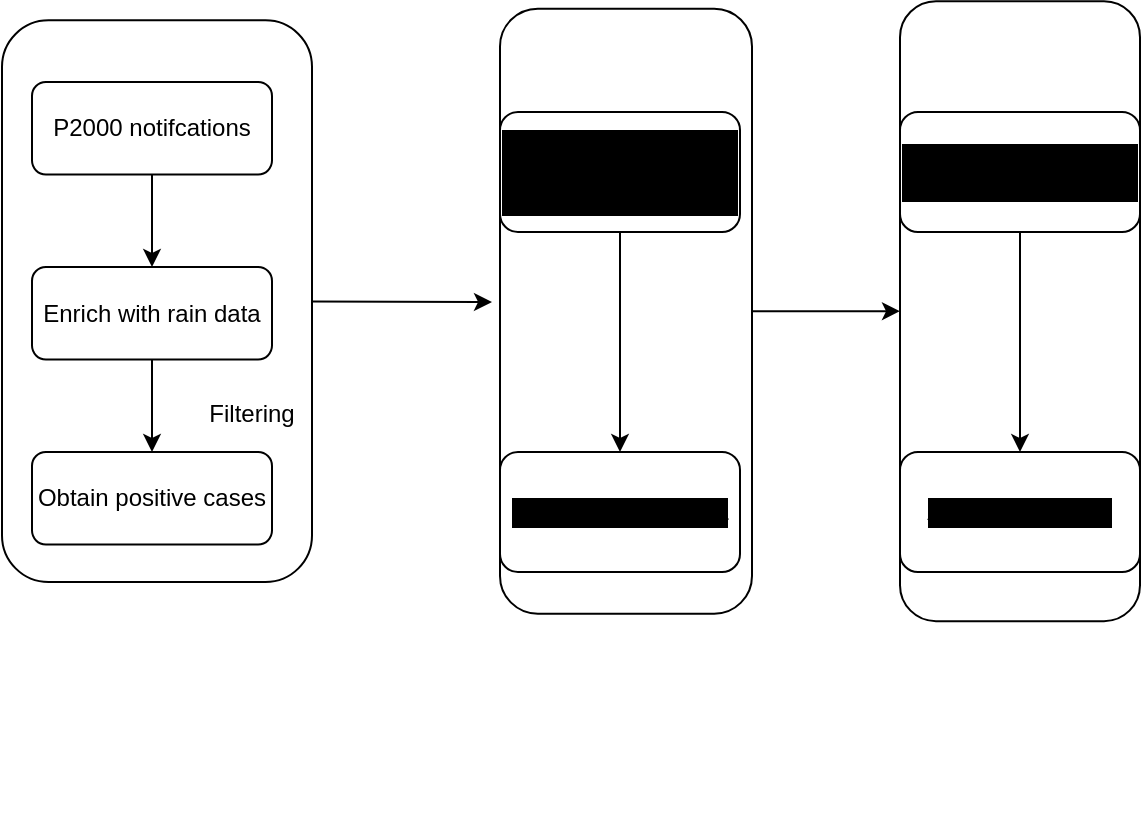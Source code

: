 <mxfile>
    <diagram id="KJDzvls8TzEorpHb3aZp" name="Page-1">
        <mxGraphModel dx="589" dy="486" grid="1" gridSize="10" guides="1" tooltips="1" connect="1" arrows="1" fold="1" page="1" pageScale="1" pageWidth="827" pageHeight="1169" math="0" shadow="0">
            <root>
                <mxCell id="0"/>
                <mxCell id="1" parent="0"/>
                <mxCell id="15" value="" style="group;align=center;whiteSpace=wrap;labelBackgroundColor=default;" parent="1" vertex="1" connectable="0">
                    <mxGeometry x="60" y="195" width="155" height="370" as="geometry"/>
                </mxCell>
                <mxCell id="16" value="" style="rounded=1;whiteSpace=wrap;html=1;labelBackgroundColor=#FFFFFF;" parent="15" vertex="1">
                    <mxGeometry x="-15" y="-30.83" width="155" height="280.83" as="geometry"/>
                </mxCell>
                <mxCell id="3" value="P2000 notifcations" style="rounded=1;whiteSpace=wrap;labelBackgroundColor=default;" parent="15" vertex="1">
                    <mxGeometry width="120" height="46.25" as="geometry"/>
                </mxCell>
                <mxCell id="4" value="Enrich with rain data" style="rounded=1;whiteSpace=wrap;labelBackgroundColor=default;" parent="15" vertex="1">
                    <mxGeometry y="92.5" width="120" height="46.25" as="geometry"/>
                </mxCell>
                <mxCell id="5" value="" style="edgeStyle=none;labelBackgroundColor=default;" parent="15" source="3" target="4" edge="1">
                    <mxGeometry relative="1" as="geometry"/>
                </mxCell>
                <mxCell id="10" value="Obtain positive cases" style="rounded=1;whiteSpace=wrap;labelBackgroundColor=default;" parent="15" vertex="1">
                    <mxGeometry y="185" width="120" height="46.25" as="geometry"/>
                </mxCell>
                <mxCell id="11" value="" style="edgeStyle=none;labelBackgroundColor=default;" parent="15" source="4" target="10" edge="1">
                    <mxGeometry relative="1" as="geometry"/>
                </mxCell>
                <mxCell id="12" value="Filtering" style="text;strokeColor=none;fillColor=none;align=center;verticalAlign=middle;rounded=0;whiteSpace=wrap;labelBackgroundColor=default;" parent="15" vertex="1">
                    <mxGeometry x="80" y="154.167" width="60" height="23.125" as="geometry"/>
                </mxCell>
                <mxCell id="29" value="" style="edgeStyle=none;html=0;labelBackgroundColor=#FFFFFF;" parent="1" source="17" target="28" edge="1">
                    <mxGeometry relative="1" as="geometry"/>
                </mxCell>
                <mxCell id="17" value="" style="whiteSpace=wrap;html=1;rounded=1;labelBackgroundColor=#000000;" parent="1" vertex="1">
                    <mxGeometry x="294" y="158.34" width="126" height="302.5" as="geometry"/>
                </mxCell>
                <mxCell id="18" value="" style="edgeStyle=none;html=0;labelBackgroundColor=#FFFFFF;" parent="1" source="16" edge="1">
                    <mxGeometry relative="1" as="geometry">
                        <mxPoint x="290" y="305" as="targetPoint"/>
                    </mxGeometry>
                </mxCell>
                <mxCell id="26" value="" style="edgeStyle=none;html=0;labelBackgroundColor=#FFFFFF;" parent="1" source="23" target="25" edge="1">
                    <mxGeometry relative="1" as="geometry"/>
                </mxCell>
                <mxCell id="23" value="Sample negative cases using adress sampling" style="rounded=1;whiteSpace=wrap;html=1;labelBackgroundColor=#000000;" parent="1" vertex="1">
                    <mxGeometry x="294" y="210" width="120" height="60" as="geometry"/>
                </mxCell>
                <mxCell id="25" value="Enrich with rain data" style="rounded=1;whiteSpace=wrap;html=1;labelBackgroundColor=#000000;" parent="1" vertex="1">
                    <mxGeometry x="294" y="380" width="120" height="60" as="geometry"/>
                </mxCell>
                <mxCell id="28" value="" style="whiteSpace=wrap;html=1;rounded=1;labelBackgroundColor=#000000;" parent="1" vertex="1">
                    <mxGeometry x="494" y="154.59" width="120" height="310" as="geometry"/>
                </mxCell>
                <mxCell id="32" value="" style="edgeStyle=none;html=0;labelBackgroundColor=#FFFFFF;" parent="1" source="30" target="31" edge="1">
                    <mxGeometry relative="1" as="geometry"/>
                </mxCell>
                <mxCell id="30" value="Merge positive and negative cases" style="rounded=1;whiteSpace=wrap;html=1;labelBackgroundColor=#000000;" parent="1" vertex="1">
                    <mxGeometry x="494" y="210" width="120" height="60" as="geometry"/>
                </mxCell>
                <mxCell id="31" value="Add height layers" style="rounded=1;whiteSpace=wrap;html=1;labelBackgroundColor=#000000;" parent="1" vertex="1">
                    <mxGeometry x="494" y="380" width="120" height="60" as="geometry"/>
                </mxCell>
            </root>
        </mxGraphModel>
    </diagram>
</mxfile>